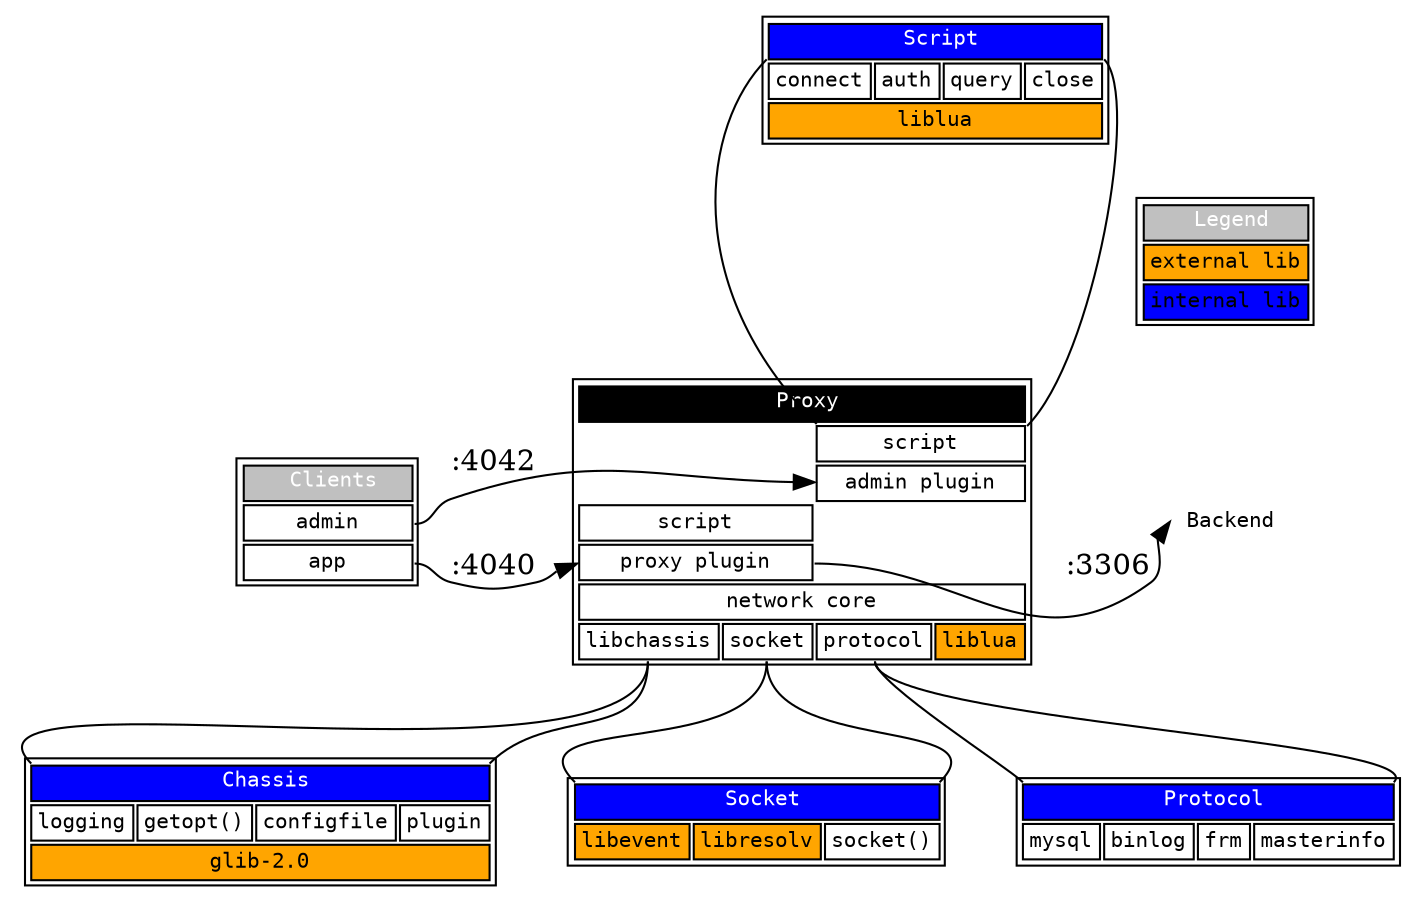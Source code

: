 /*
  the building blocks of the proxy

  You may use "dot" from graphviz to generate human consumable output
  like PNG or PDF:
 
    $ dot -T pdf -o architecture.pdf architecture.dot
    $ dot -T png -o architecture.png architecture.dot

  or you generate a image-map

    $ dot -T cmapx -o architecture.map -Tpng -o architecture.png architecture.dot && \
      echo '<img src="architecture.png" border="0" usemap="#g"/>' > architecture.html && \
      cat architecture.map >> architecture.html
*/
digraph G {
	node [
		shape = "plaintext"
		fontname = "Courier"
		fontsize = 10
	]

	subgraph scripting {
		rank = "min"
		Script [
			label = <
				<table border="1" cellborder="1">
				 <tr>
				  <td bgcolor="blue" port="head" colspan="4">
				   <font color="white">Script</font>
				  </td>
				 </tr>
				 <tr>
				  <td border="1">connect</td>
				  <td border="1">auth</td>
				  <td border="1">query</td>
				  <td border="1">close</td>
				 </tr>
				 <tr>
				  <td border="1" bgcolor="orange" colspan="4">liblua</td>
				 </tr>

				</table>
				>
		]
	}

	subgraph network {
		rank = "same";
		Blocks [
			label = <
				<table border="1" cellborder="1">
				 <tr>
				  <td bgcolor="black" port="head" colspan="4">
				   <font color="white">Proxy</font>
				  </td>
				 </tr>
				 <tr>
				  <td border="0" colspan="2"></td>
				  <td border="1" port="script" colspan="2">script</td>
				 </tr>
				 <tr>
				  <td border="0" colspan="2"></td>
				  <td border="1" port="admin" colspan="2">admin plugin</td>
				 </tr>
				 <tr>
				  <td border="1" port="script" colspan="2">script</td>
				  <td border="0" colspan="2"></td>
				 </tr>
				 <tr>
				  <td border="1" port="proxy" colspan="2">proxy plugin</td>
				  <td border="0" colspan="2"></td>
				 </tr>
				 <tr>
				  <td border="1" port="proxy" colspan="4">network core</td>
				 </tr>
				 <tr>
				  <td border="1" port="chassis">libchassis</td>
				  <td border="1" port="socket">socket</td>
				  <td border="1" port="protocol">protocol</td>
				  <td border="1" bgcolor="orange">liblua</td>
				 </tr>
				</table>
				>
		]

		Clients [
			label = <
				<table border="1" cellborder="1">
				 <tr>
				  <td bgcolor="grey" port="head">
				   <font color="white">Clients</font>
				  </td>
				 </tr>
				 <tr>
				  <td border="1" port="admin">admin</td>
				 </tr>
				 <tr>
				  <td border="1" port="app">app</td>
				 </tr>
				</table>
				>
		];

		Backend [
		];
	}

	subgraph lowend {
		rank="same";
		Chassis [
			label = <
				<table border="1" cellborder="1">
				 <tr>
				  <td bgcolor="blue" port="head" colspan="4">
				   <font color="white">Chassis</font>
				  </td>
				 </tr>
				 <tr>
				  <td border="1" port="chassis">logging</td>
				  <td border="1">getopt()</td>
				  <td border="1">configfile</td>
				  <td border="1">plugin</td>
				 </tr>
				 <tr>
				  <td border="1" bgcolor="orange" colspan="4">glib-2.0</td>
				 </tr>

				</table>
				>
		]

		Socket [
			label = <
				<table border="1" cellborder="1">
				 <tr>
				  <td bgcolor="blue" port="head" colspan="3">
				   <font color="white">Socket</font>
				  </td>
				 </tr>
				 <tr>
				  <td border="1" bgcolor="orange">libevent</td>
				  <td border="1" bgcolor="orange">libresolv</td>
				  <td border="1">socket()</td>
				 </tr>
				</table>
				>
		]

		Protocol [
			label = <
				<table border="1" cellborder="1">
				 <tr>
				  <td bgcolor="blue" port="head" colspan="4">
				   <font color="white">Protocol</font>
				  </td>
				 </tr>
				 <tr>
				  <td border="1">mysql</td>
				  <td border="1">binlog</td>
				  <td border="1">frm</td>
				  <td border="1">masterinfo</td>
				 </tr>
				</table>
				>
		]
	}

	Legend [
		label = <
			<table border="1" cellborder="1">
			 <tr>
			  <td bgcolor="grey" port="head">
			   <font color="white">Legend</font>
			  </td>
			 </tr>
			 <tr>
			  <td border="1" bgcolor="orange">external lib</td>
			 </tr>
			 <tr>
			  <td border="1" bgcolor="blue">internal lib</td>
			 </tr>
			</table>
			>
	]

	Blocks:chassis:s -> Chassis:head:ne [ arrowhead = none ];
	Blocks:chassis:s -> Chassis:head:nw [ arrowhead = none ];

	Blocks:socket:s -> Socket:head:ne [ arrowhead = none ];
	Blocks:socket:s -> Socket:head:nw [ arrowhead = none ];

	Blocks:protocol:s -> Protocol:head:ne [ arrowhead = none ];
	Blocks:protocol:s -> Protocol:head:nw [ arrowhead = none ];

	Blocks:script:ne -> Script:head:se [ arrowhead = none ];
	Blocks:script:nw -> Script:head:sw [ arrowhead = none ];

	Clients:admin:e -> Blocks:admin:w [ label = ":4042" ];
	Clients:app:e -> Blocks:proxy:w   [ label = ":4040" ];
	Blocks:proxy:e -> Backend:w [ label = ":3306" ];
}
